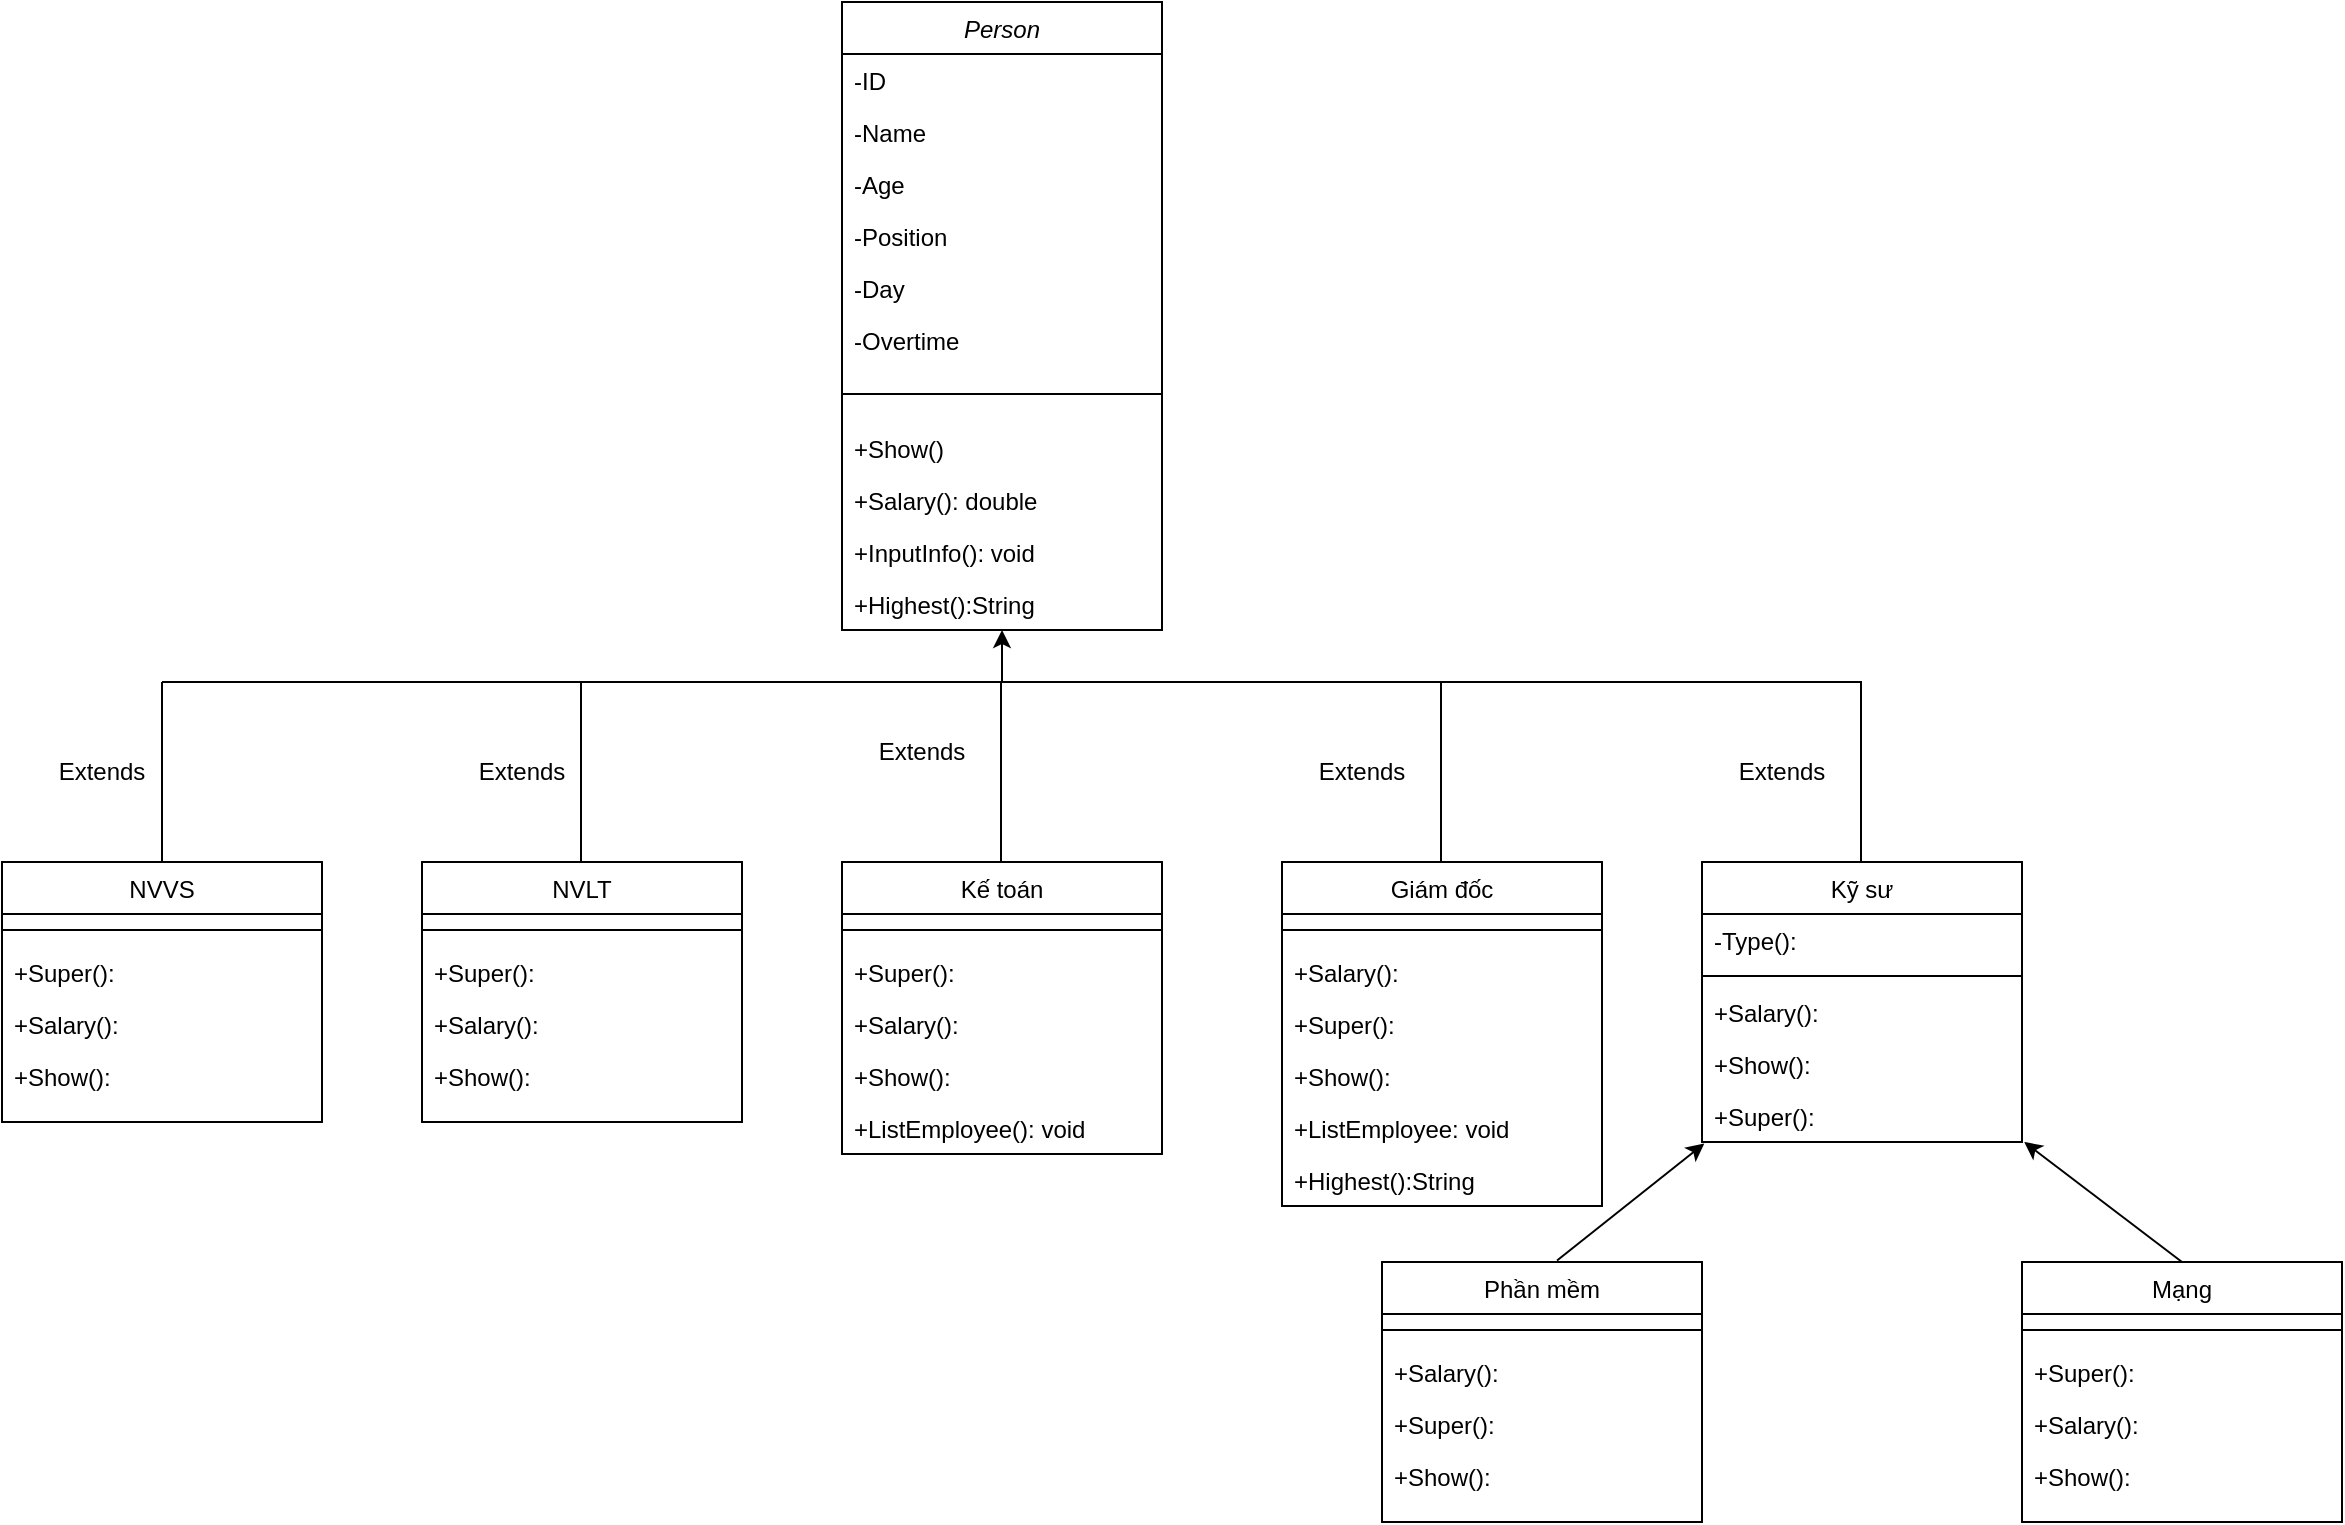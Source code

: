 <mxfile version="20.8.23" type="device"><diagram id="C5RBs43oDa-KdzZeNtuy" name="Page-1"><mxGraphModel dx="1290" dy="1731" grid="1" gridSize="10" guides="1" tooltips="1" connect="1" arrows="1" fold="1" page="1" pageScale="1" pageWidth="827" pageHeight="1169" math="0" shadow="0"><root><mxCell id="WIyWlLk6GJQsqaUBKTNV-0"/><mxCell id="WIyWlLk6GJQsqaUBKTNV-1" parent="WIyWlLk6GJQsqaUBKTNV-0"/><mxCell id="zkfFHV4jXpPFQw0GAbJ--0" value="Person" style="swimlane;fontStyle=2;align=center;verticalAlign=top;childLayout=stackLayout;horizontal=1;startSize=26;horizontalStack=0;resizeParent=1;resizeLast=0;collapsible=1;marginBottom=0;rounded=0;shadow=0;strokeWidth=1;" parent="WIyWlLk6GJQsqaUBKTNV-1" vertex="1"><mxGeometry x="430" y="-180" width="160" height="314" as="geometry"><mxRectangle x="230" y="140" width="160" height="26" as="alternateBounds"/></mxGeometry></mxCell><mxCell id="xVqXepeVWvpEdOzPMQ2G-2" value="-ID" style="text;align=left;verticalAlign=top;spacingLeft=4;spacingRight=4;overflow=hidden;rotatable=0;points=[[0,0.5],[1,0.5]];portConstraint=eastwest;rounded=0;shadow=0;html=0;" parent="zkfFHV4jXpPFQw0GAbJ--0" vertex="1"><mxGeometry y="26" width="160" height="26" as="geometry"/></mxCell><mxCell id="zkfFHV4jXpPFQw0GAbJ--1" value="-Name" style="text;align=left;verticalAlign=top;spacingLeft=4;spacingRight=4;overflow=hidden;rotatable=0;points=[[0,0.5],[1,0.5]];portConstraint=eastwest;" parent="zkfFHV4jXpPFQw0GAbJ--0" vertex="1"><mxGeometry y="52" width="160" height="26" as="geometry"/></mxCell><mxCell id="zkfFHV4jXpPFQw0GAbJ--2" value="-Age" style="text;align=left;verticalAlign=top;spacingLeft=4;spacingRight=4;overflow=hidden;rotatable=0;points=[[0,0.5],[1,0.5]];portConstraint=eastwest;rounded=0;shadow=0;html=0;" parent="zkfFHV4jXpPFQw0GAbJ--0" vertex="1"><mxGeometry y="78" width="160" height="26" as="geometry"/></mxCell><mxCell id="zkfFHV4jXpPFQw0GAbJ--3" value="-Position" style="text;align=left;verticalAlign=top;spacingLeft=4;spacingRight=4;overflow=hidden;rotatable=0;points=[[0,0.5],[1,0.5]];portConstraint=eastwest;rounded=0;shadow=0;html=0;" parent="zkfFHV4jXpPFQw0GAbJ--0" vertex="1"><mxGeometry y="104" width="160" height="26" as="geometry"/></mxCell><mxCell id="zkfFHV4jXpPFQw0GAbJ--5" value="-Day" style="text;align=left;verticalAlign=top;spacingLeft=4;spacingRight=4;overflow=hidden;rotatable=0;points=[[0,0.5],[1,0.5]];portConstraint=eastwest;" parent="zkfFHV4jXpPFQw0GAbJ--0" vertex="1"><mxGeometry y="130" width="160" height="26" as="geometry"/></mxCell><mxCell id="xVqXepeVWvpEdOzPMQ2G-3" value="-Overtime" style="text;align=left;verticalAlign=top;spacingLeft=4;spacingRight=4;overflow=hidden;rotatable=0;points=[[0,0.5],[1,0.5]];portConstraint=eastwest;rounded=0;shadow=0;html=0;" parent="zkfFHV4jXpPFQw0GAbJ--0" vertex="1"><mxGeometry y="156" width="160" height="26" as="geometry"/></mxCell><mxCell id="zkfFHV4jXpPFQw0GAbJ--4" value="" style="line;html=1;strokeWidth=1;align=left;verticalAlign=middle;spacingTop=-1;spacingLeft=3;spacingRight=3;rotatable=0;labelPosition=right;points=[];portConstraint=eastwest;" parent="zkfFHV4jXpPFQw0GAbJ--0" vertex="1"><mxGeometry y="182" width="160" height="28" as="geometry"/></mxCell><mxCell id="xVqXepeVWvpEdOzPMQ2G-4" value="+Show()" style="text;align=left;verticalAlign=top;spacingLeft=4;spacingRight=4;overflow=hidden;rotatable=0;points=[[0,0.5],[1,0.5]];portConstraint=eastwest;rounded=0;shadow=0;html=0;" parent="zkfFHV4jXpPFQw0GAbJ--0" vertex="1"><mxGeometry y="210" width="160" height="26" as="geometry"/></mxCell><mxCell id="xVqXepeVWvpEdOzPMQ2G-5" value="+Salary(): double" style="text;align=left;verticalAlign=top;spacingLeft=4;spacingRight=4;overflow=hidden;rotatable=0;points=[[0,0.5],[1,0.5]];portConstraint=eastwest;rounded=0;shadow=0;html=0;" parent="zkfFHV4jXpPFQw0GAbJ--0" vertex="1"><mxGeometry y="236" width="160" height="26" as="geometry"/></mxCell><mxCell id="xVqXepeVWvpEdOzPMQ2G-58" value="+InputInfo(): void" style="text;align=left;verticalAlign=top;spacingLeft=4;spacingRight=4;overflow=hidden;rotatable=0;points=[[0,0.5],[1,0.5]];portConstraint=eastwest;rounded=0;shadow=0;html=0;" parent="zkfFHV4jXpPFQw0GAbJ--0" vertex="1"><mxGeometry y="262" width="160" height="26" as="geometry"/></mxCell><mxCell id="ipRt60xvEpSzWdubKb8--0" value="+Highest():String" style="text;align=left;verticalAlign=top;spacingLeft=4;spacingRight=4;overflow=hidden;rotatable=0;points=[[0,0.5],[1,0.5]];portConstraint=eastwest;rounded=0;shadow=0;html=0;" vertex="1" parent="zkfFHV4jXpPFQw0GAbJ--0"><mxGeometry y="288" width="160" height="26" as="geometry"/></mxCell><mxCell id="xVqXepeVWvpEdOzPMQ2G-18" value="" style="group" parent="WIyWlLk6GJQsqaUBKTNV-1" vertex="1" connectable="0"><mxGeometry x="10" y="250" width="580" height="130" as="geometry"/></mxCell><mxCell id="zkfFHV4jXpPFQw0GAbJ--6" value="NVVS" style="swimlane;fontStyle=0;align=center;verticalAlign=top;childLayout=stackLayout;horizontal=1;startSize=26;horizontalStack=0;resizeParent=1;resizeLast=0;collapsible=1;marginBottom=0;rounded=0;shadow=0;strokeWidth=1;" parent="xVqXepeVWvpEdOzPMQ2G-18" vertex="1"><mxGeometry width="160" height="130" as="geometry"><mxRectangle x="130" y="380" width="160" height="26" as="alternateBounds"/></mxGeometry></mxCell><mxCell id="zkfFHV4jXpPFQw0GAbJ--9" value="" style="line;html=1;strokeWidth=1;align=left;verticalAlign=middle;spacingTop=-1;spacingLeft=3;spacingRight=3;rotatable=0;labelPosition=right;points=[];portConstraint=eastwest;" parent="zkfFHV4jXpPFQw0GAbJ--6" vertex="1"><mxGeometry y="26" width="160" height="16" as="geometry"/></mxCell><mxCell id="zkfFHV4jXpPFQw0GAbJ--7" value="+Super():" style="text;align=left;verticalAlign=top;spacingLeft=4;spacingRight=4;overflow=hidden;rotatable=0;points=[[0,0.5],[1,0.5]];portConstraint=eastwest;" parent="zkfFHV4jXpPFQw0GAbJ--6" vertex="1"><mxGeometry y="42" width="160" height="26" as="geometry"/></mxCell><mxCell id="xVqXepeVWvpEdOzPMQ2G-6" value="+Salary():" style="text;align=left;verticalAlign=top;spacingLeft=4;spacingRight=4;overflow=hidden;rotatable=0;points=[[0,0.5],[1,0.5]];portConstraint=eastwest;rounded=0;shadow=0;html=0;" parent="zkfFHV4jXpPFQw0GAbJ--6" vertex="1"><mxGeometry y="68" width="160" height="26" as="geometry"/></mxCell><mxCell id="zkfFHV4jXpPFQw0GAbJ--8" value="+Show():" style="text;align=left;verticalAlign=top;spacingLeft=4;spacingRight=4;overflow=hidden;rotatable=0;points=[[0,0.5],[1,0.5]];portConstraint=eastwest;rounded=0;shadow=0;html=0;" parent="zkfFHV4jXpPFQw0GAbJ--6" vertex="1"><mxGeometry y="94" width="160" height="26" as="geometry"/></mxCell><mxCell id="xVqXepeVWvpEdOzPMQ2G-8" value="NVLT" style="swimlane;fontStyle=0;align=center;verticalAlign=top;childLayout=stackLayout;horizontal=1;startSize=26;horizontalStack=0;resizeParent=1;resizeLast=0;collapsible=1;marginBottom=0;rounded=0;shadow=0;strokeWidth=1;" parent="xVqXepeVWvpEdOzPMQ2G-18" vertex="1"><mxGeometry x="210" width="160" height="130" as="geometry"><mxRectangle x="130" y="380" width="160" height="26" as="alternateBounds"/></mxGeometry></mxCell><mxCell id="xVqXepeVWvpEdOzPMQ2G-12" value="" style="line;html=1;strokeWidth=1;align=left;verticalAlign=middle;spacingTop=-1;spacingLeft=3;spacingRight=3;rotatable=0;labelPosition=right;points=[];portConstraint=eastwest;" parent="xVqXepeVWvpEdOzPMQ2G-8" vertex="1"><mxGeometry y="26" width="160" height="16" as="geometry"/></mxCell><mxCell id="xVqXepeVWvpEdOzPMQ2G-9" value="+Super():" style="text;align=left;verticalAlign=top;spacingLeft=4;spacingRight=4;overflow=hidden;rotatable=0;points=[[0,0.5],[1,0.5]];portConstraint=eastwest;" parent="xVqXepeVWvpEdOzPMQ2G-8" vertex="1"><mxGeometry y="42" width="160" height="26" as="geometry"/></mxCell><mxCell id="xVqXepeVWvpEdOzPMQ2G-11" value="+Salary():" style="text;align=left;verticalAlign=top;spacingLeft=4;spacingRight=4;overflow=hidden;rotatable=0;points=[[0,0.5],[1,0.5]];portConstraint=eastwest;rounded=0;shadow=0;html=0;" parent="xVqXepeVWvpEdOzPMQ2G-8" vertex="1"><mxGeometry y="68" width="160" height="26" as="geometry"/></mxCell><mxCell id="xVqXepeVWvpEdOzPMQ2G-10" value="+Show():" style="text;align=left;verticalAlign=top;spacingLeft=4;spacingRight=4;overflow=hidden;rotatable=0;points=[[0,0.5],[1,0.5]];portConstraint=eastwest;rounded=0;shadow=0;html=0;" parent="xVqXepeVWvpEdOzPMQ2G-8" vertex="1"><mxGeometry y="94" width="160" height="26" as="geometry"/></mxCell><mxCell id="xVqXepeVWvpEdOzPMQ2G-13" value="Kế toán" style="swimlane;fontStyle=0;align=center;verticalAlign=top;childLayout=stackLayout;horizontal=1;startSize=26;horizontalStack=0;resizeParent=1;resizeLast=0;collapsible=1;marginBottom=0;rounded=0;shadow=0;strokeWidth=1;" parent="xVqXepeVWvpEdOzPMQ2G-18" vertex="1"><mxGeometry x="420" width="160" height="146" as="geometry"><mxRectangle x="130" y="380" width="160" height="26" as="alternateBounds"/></mxGeometry></mxCell><mxCell id="xVqXepeVWvpEdOzPMQ2G-17" value="" style="line;html=1;strokeWidth=1;align=left;verticalAlign=middle;spacingTop=-1;spacingLeft=3;spacingRight=3;rotatable=0;labelPosition=right;points=[];portConstraint=eastwest;" parent="xVqXepeVWvpEdOzPMQ2G-13" vertex="1"><mxGeometry y="26" width="160" height="16" as="geometry"/></mxCell><mxCell id="xVqXepeVWvpEdOzPMQ2G-14" value="+Super():" style="text;align=left;verticalAlign=top;spacingLeft=4;spacingRight=4;overflow=hidden;rotatable=0;points=[[0,0.5],[1,0.5]];portConstraint=eastwest;" parent="xVqXepeVWvpEdOzPMQ2G-13" vertex="1"><mxGeometry y="42" width="160" height="26" as="geometry"/></mxCell><mxCell id="xVqXepeVWvpEdOzPMQ2G-16" value="+Salary():" style="text;align=left;verticalAlign=top;spacingLeft=4;spacingRight=4;overflow=hidden;rotatable=0;points=[[0,0.5],[1,0.5]];portConstraint=eastwest;rounded=0;shadow=0;html=0;" parent="xVqXepeVWvpEdOzPMQ2G-13" vertex="1"><mxGeometry y="68" width="160" height="26" as="geometry"/></mxCell><mxCell id="xVqXepeVWvpEdOzPMQ2G-15" value="+Show():" style="text;align=left;verticalAlign=top;spacingLeft=4;spacingRight=4;overflow=hidden;rotatable=0;points=[[0,0.5],[1,0.5]];portConstraint=eastwest;rounded=0;shadow=0;html=0;" parent="xVqXepeVWvpEdOzPMQ2G-13" vertex="1"><mxGeometry y="94" width="160" height="26" as="geometry"/></mxCell><mxCell id="xVqXepeVWvpEdOzPMQ2G-59" value="+ListEmployee(): void" style="text;align=left;verticalAlign=top;spacingLeft=4;spacingRight=4;overflow=hidden;rotatable=0;points=[[0,0.5],[1,0.5]];portConstraint=eastwest;" parent="xVqXepeVWvpEdOzPMQ2G-13" vertex="1"><mxGeometry y="120" width="160" height="26" as="geometry"/></mxCell><mxCell id="xVqXepeVWvpEdOzPMQ2G-19" value="Kỹ sư" style="swimlane;fontStyle=0;align=center;verticalAlign=top;childLayout=stackLayout;horizontal=1;startSize=26;horizontalStack=0;resizeParent=1;resizeLast=0;collapsible=1;marginBottom=0;rounded=0;shadow=0;strokeWidth=1;" parent="WIyWlLk6GJQsqaUBKTNV-1" vertex="1"><mxGeometry x="860" y="250" width="160" height="140" as="geometry"><mxRectangle x="130" y="380" width="160" height="26" as="alternateBounds"/></mxGeometry></mxCell><mxCell id="xVqXepeVWvpEdOzPMQ2G-39" value="-Type():" style="text;align=left;verticalAlign=top;spacingLeft=4;spacingRight=4;overflow=hidden;rotatable=0;points=[[0,0.5],[1,0.5]];portConstraint=eastwest;" parent="xVqXepeVWvpEdOzPMQ2G-19" vertex="1"><mxGeometry y="26" width="160" height="26" as="geometry"/></mxCell><mxCell id="xVqXepeVWvpEdOzPMQ2G-23" value="" style="line;html=1;strokeWidth=1;align=left;verticalAlign=middle;spacingTop=-1;spacingLeft=3;spacingRight=3;rotatable=0;labelPosition=right;points=[];portConstraint=eastwest;" parent="xVqXepeVWvpEdOzPMQ2G-19" vertex="1"><mxGeometry y="52" width="160" height="10" as="geometry"/></mxCell><mxCell id="xVqXepeVWvpEdOzPMQ2G-22" value="+Salary():" style="text;align=left;verticalAlign=top;spacingLeft=4;spacingRight=4;overflow=hidden;rotatable=0;points=[[0,0.5],[1,0.5]];portConstraint=eastwest;rounded=0;shadow=0;html=0;" parent="xVqXepeVWvpEdOzPMQ2G-19" vertex="1"><mxGeometry y="62" width="160" height="26" as="geometry"/></mxCell><mxCell id="xVqXepeVWvpEdOzPMQ2G-21" value="+Show():" style="text;align=left;verticalAlign=top;spacingLeft=4;spacingRight=4;overflow=hidden;rotatable=0;points=[[0,0.5],[1,0.5]];portConstraint=eastwest;rounded=0;shadow=0;html=0;" parent="xVqXepeVWvpEdOzPMQ2G-19" vertex="1"><mxGeometry y="88" width="160" height="26" as="geometry"/></mxCell><mxCell id="xVqXepeVWvpEdOzPMQ2G-20" value="+Super():" style="text;align=left;verticalAlign=top;spacingLeft=4;spacingRight=4;overflow=hidden;rotatable=0;points=[[0,0.5],[1,0.5]];portConstraint=eastwest;" parent="xVqXepeVWvpEdOzPMQ2G-19" vertex="1"><mxGeometry y="114" width="160" height="26" as="geometry"/></mxCell><mxCell id="xVqXepeVWvpEdOzPMQ2G-24" value="Giám đốc" style="swimlane;fontStyle=0;align=center;verticalAlign=top;childLayout=stackLayout;horizontal=1;startSize=26;horizontalStack=0;resizeParent=1;resizeLast=0;collapsible=1;marginBottom=0;rounded=0;shadow=0;strokeWidth=1;" parent="WIyWlLk6GJQsqaUBKTNV-1" vertex="1"><mxGeometry x="650" y="250" width="160" height="172" as="geometry"><mxRectangle x="130" y="380" width="160" height="26" as="alternateBounds"/></mxGeometry></mxCell><mxCell id="xVqXepeVWvpEdOzPMQ2G-28" value="" style="line;html=1;strokeWidth=1;align=left;verticalAlign=middle;spacingTop=-1;spacingLeft=3;spacingRight=3;rotatable=0;labelPosition=right;points=[];portConstraint=eastwest;" parent="xVqXepeVWvpEdOzPMQ2G-24" vertex="1"><mxGeometry y="26" width="160" height="16" as="geometry"/></mxCell><mxCell id="xVqXepeVWvpEdOzPMQ2G-27" value="+Salary():" style="text;align=left;verticalAlign=top;spacingLeft=4;spacingRight=4;overflow=hidden;rotatable=0;points=[[0,0.5],[1,0.5]];portConstraint=eastwest;rounded=0;shadow=0;html=0;" parent="xVqXepeVWvpEdOzPMQ2G-24" vertex="1"><mxGeometry y="42" width="160" height="26" as="geometry"/></mxCell><mxCell id="xVqXepeVWvpEdOzPMQ2G-25" value="+Super():" style="text;align=left;verticalAlign=top;spacingLeft=4;spacingRight=4;overflow=hidden;rotatable=0;points=[[0,0.5],[1,0.5]];portConstraint=eastwest;" parent="xVqXepeVWvpEdOzPMQ2G-24" vertex="1"><mxGeometry y="68" width="160" height="26" as="geometry"/></mxCell><mxCell id="xVqXepeVWvpEdOzPMQ2G-26" value="+Show():" style="text;align=left;verticalAlign=top;spacingLeft=4;spacingRight=4;overflow=hidden;rotatable=0;points=[[0,0.5],[1,0.5]];portConstraint=eastwest;rounded=0;shadow=0;html=0;" parent="xVqXepeVWvpEdOzPMQ2G-24" vertex="1"><mxGeometry y="94" width="160" height="26" as="geometry"/></mxCell><mxCell id="xVqXepeVWvpEdOzPMQ2G-60" value="+ListEmployee: void&#10;" style="text;align=left;verticalAlign=top;spacingLeft=4;spacingRight=4;overflow=hidden;rotatable=0;points=[[0,0.5],[1,0.5]];portConstraint=eastwest;" parent="xVqXepeVWvpEdOzPMQ2G-24" vertex="1"><mxGeometry y="120" width="160" height="26" as="geometry"/></mxCell><mxCell id="ipRt60xvEpSzWdubKb8--1" value="+Highest():String" style="text;align=left;verticalAlign=top;spacingLeft=4;spacingRight=4;overflow=hidden;rotatable=0;points=[[0,0.5],[1,0.5]];portConstraint=eastwest;rounded=0;shadow=0;html=0;" vertex="1" parent="xVqXepeVWvpEdOzPMQ2G-24"><mxGeometry y="146" width="160" height="26" as="geometry"/></mxCell><mxCell id="xVqXepeVWvpEdOzPMQ2G-29" value="Mạng" style="swimlane;fontStyle=0;align=center;verticalAlign=top;childLayout=stackLayout;horizontal=1;startSize=26;horizontalStack=0;resizeParent=1;resizeLast=0;collapsible=1;marginBottom=0;rounded=0;shadow=0;strokeWidth=1;" parent="WIyWlLk6GJQsqaUBKTNV-1" vertex="1"><mxGeometry x="1020" y="450" width="160" height="130" as="geometry"><mxRectangle x="130" y="380" width="160" height="26" as="alternateBounds"/></mxGeometry></mxCell><mxCell id="xVqXepeVWvpEdOzPMQ2G-33" value="" style="line;html=1;strokeWidth=1;align=left;verticalAlign=middle;spacingTop=-1;spacingLeft=3;spacingRight=3;rotatable=0;labelPosition=right;points=[];portConstraint=eastwest;" parent="xVqXepeVWvpEdOzPMQ2G-29" vertex="1"><mxGeometry y="26" width="160" height="16" as="geometry"/></mxCell><mxCell id="xVqXepeVWvpEdOzPMQ2G-30" value="+Super():" style="text;align=left;verticalAlign=top;spacingLeft=4;spacingRight=4;overflow=hidden;rotatable=0;points=[[0,0.5],[1,0.5]];portConstraint=eastwest;" parent="xVqXepeVWvpEdOzPMQ2G-29" vertex="1"><mxGeometry y="42" width="160" height="26" as="geometry"/></mxCell><mxCell id="xVqXepeVWvpEdOzPMQ2G-32" value="+Salary():" style="text;align=left;verticalAlign=top;spacingLeft=4;spacingRight=4;overflow=hidden;rotatable=0;points=[[0,0.5],[1,0.5]];portConstraint=eastwest;rounded=0;shadow=0;html=0;" parent="xVqXepeVWvpEdOzPMQ2G-29" vertex="1"><mxGeometry y="68" width="160" height="26" as="geometry"/></mxCell><mxCell id="xVqXepeVWvpEdOzPMQ2G-31" value="+Show():" style="text;align=left;verticalAlign=top;spacingLeft=4;spacingRight=4;overflow=hidden;rotatable=0;points=[[0,0.5],[1,0.5]];portConstraint=eastwest;rounded=0;shadow=0;html=0;" parent="xVqXepeVWvpEdOzPMQ2G-29" vertex="1"><mxGeometry y="94" width="160" height="26" as="geometry"/></mxCell><mxCell id="xVqXepeVWvpEdOzPMQ2G-34" value="Phần mềm" style="swimlane;fontStyle=0;align=center;verticalAlign=top;childLayout=stackLayout;horizontal=1;startSize=26;horizontalStack=0;resizeParent=1;resizeLast=0;collapsible=1;marginBottom=0;rounded=0;shadow=0;strokeWidth=1;" parent="WIyWlLk6GJQsqaUBKTNV-1" vertex="1"><mxGeometry x="700" y="450" width="160" height="130" as="geometry"><mxRectangle x="130" y="380" width="160" height="26" as="alternateBounds"/></mxGeometry></mxCell><mxCell id="xVqXepeVWvpEdOzPMQ2G-38" value="" style="line;html=1;strokeWidth=1;align=left;verticalAlign=middle;spacingTop=-1;spacingLeft=3;spacingRight=3;rotatable=0;labelPosition=right;points=[];portConstraint=eastwest;" parent="xVqXepeVWvpEdOzPMQ2G-34" vertex="1"><mxGeometry y="26" width="160" height="16" as="geometry"/></mxCell><mxCell id="xVqXepeVWvpEdOzPMQ2G-37" value="+Salary():" style="text;align=left;verticalAlign=top;spacingLeft=4;spacingRight=4;overflow=hidden;rotatable=0;points=[[0,0.5],[1,0.5]];portConstraint=eastwest;rounded=0;shadow=0;html=0;" parent="xVqXepeVWvpEdOzPMQ2G-34" vertex="1"><mxGeometry y="42" width="160" height="26" as="geometry"/></mxCell><mxCell id="xVqXepeVWvpEdOzPMQ2G-35" value="+Super():" style="text;align=left;verticalAlign=top;spacingLeft=4;spacingRight=4;overflow=hidden;rotatable=0;points=[[0,0.5],[1,0.5]];portConstraint=eastwest;" parent="xVqXepeVWvpEdOzPMQ2G-34" vertex="1"><mxGeometry y="68" width="160" height="26" as="geometry"/></mxCell><mxCell id="xVqXepeVWvpEdOzPMQ2G-36" value="+Show():" style="text;align=left;verticalAlign=top;spacingLeft=4;spacingRight=4;overflow=hidden;rotatable=0;points=[[0,0.5],[1,0.5]];portConstraint=eastwest;rounded=0;shadow=0;html=0;" parent="xVqXepeVWvpEdOzPMQ2G-34" vertex="1"><mxGeometry y="94" width="160" height="26" as="geometry"/></mxCell><mxCell id="xVqXepeVWvpEdOzPMQ2G-40" value="" style="endArrow=none;html=1;rounded=0;" parent="WIyWlLk6GJQsqaUBKTNV-1" edge="1"><mxGeometry x="1" y="-130" width="50" height="50" relative="1" as="geometry"><mxPoint x="90" y="160" as="sourcePoint"/><mxPoint x="940" y="160" as="targetPoint"/><mxPoint x="38" y="-102" as="offset"/></mxGeometry></mxCell><mxCell id="xVqXepeVWvpEdOzPMQ2G-41" value="" style="endArrow=none;html=1;rounded=0;exitX=0.5;exitY=0;exitDx=0;exitDy=0;" parent="WIyWlLk6GJQsqaUBKTNV-1" source="zkfFHV4jXpPFQw0GAbJ--6" edge="1"><mxGeometry width="50" height="50" relative="1" as="geometry"><mxPoint x="70" y="40" as="sourcePoint"/><mxPoint x="90" y="160" as="targetPoint"/></mxGeometry></mxCell><mxCell id="xVqXepeVWvpEdOzPMQ2G-42" value="" style="endArrow=none;html=1;rounded=0;exitX=0.5;exitY=0;exitDx=0;exitDy=0;" parent="WIyWlLk6GJQsqaUBKTNV-1" edge="1"><mxGeometry x="0.111" y="-160" width="50" height="50" relative="1" as="geometry"><mxPoint x="299.5" y="250" as="sourcePoint"/><mxPoint x="299.5" y="160" as="targetPoint"/><mxPoint as="offset"/></mxGeometry></mxCell><mxCell id="xVqXepeVWvpEdOzPMQ2G-43" value="" style="endArrow=none;html=1;rounded=0;exitX=0.5;exitY=0;exitDx=0;exitDy=0;" parent="WIyWlLk6GJQsqaUBKTNV-1" edge="1"><mxGeometry width="50" height="50" relative="1" as="geometry"><mxPoint x="509.5" y="250" as="sourcePoint"/><mxPoint x="509.5" y="160" as="targetPoint"/></mxGeometry></mxCell><mxCell id="xVqXepeVWvpEdOzPMQ2G-44" value="" style="endArrow=none;html=1;rounded=0;exitX=0.5;exitY=0;exitDx=0;exitDy=0;" parent="WIyWlLk6GJQsqaUBKTNV-1" edge="1"><mxGeometry x="1" width="50" height="50" relative="1" as="geometry"><mxPoint x="729.5" y="250" as="sourcePoint"/><mxPoint x="729.5" y="160" as="targetPoint"/><mxPoint as="offset"/></mxGeometry></mxCell><mxCell id="xVqXepeVWvpEdOzPMQ2G-45" value="" style="endArrow=none;html=1;rounded=0;exitX=0.5;exitY=0;exitDx=0;exitDy=0;" parent="WIyWlLk6GJQsqaUBKTNV-1" edge="1"><mxGeometry x="1" width="50" height="50" relative="1" as="geometry"><mxPoint x="939.5" y="250" as="sourcePoint"/><mxPoint x="939.5" y="160" as="targetPoint"/><mxPoint as="offset"/></mxGeometry></mxCell><mxCell id="xVqXepeVWvpEdOzPMQ2G-48" value="" style="endArrow=classic;html=1;rounded=0;entryX=0.5;entryY=1;entryDx=0;entryDy=0;" parent="WIyWlLk6GJQsqaUBKTNV-1" target="zkfFHV4jXpPFQw0GAbJ--0" edge="1"><mxGeometry width="50" height="50" relative="1" as="geometry"><mxPoint x="510" y="160" as="sourcePoint"/><mxPoint x="150" y="40" as="targetPoint"/></mxGeometry></mxCell><mxCell id="xVqXepeVWvpEdOzPMQ2G-49" value="Extends" style="text;html=1;strokeColor=none;fillColor=none;align=center;verticalAlign=middle;whiteSpace=wrap;rounded=0;" parent="WIyWlLk6GJQsqaUBKTNV-1" vertex="1"><mxGeometry x="660" y="190" width="60" height="30" as="geometry"/></mxCell><mxCell id="xVqXepeVWvpEdOzPMQ2G-52" value="Extends" style="text;html=1;strokeColor=none;fillColor=none;align=center;verticalAlign=middle;whiteSpace=wrap;rounded=0;" parent="WIyWlLk6GJQsqaUBKTNV-1" vertex="1"><mxGeometry x="440" y="180" width="60" height="30" as="geometry"/></mxCell><mxCell id="xVqXepeVWvpEdOzPMQ2G-53" value="Extends" style="text;html=1;strokeColor=none;fillColor=none;align=center;verticalAlign=middle;whiteSpace=wrap;rounded=0;" parent="WIyWlLk6GJQsqaUBKTNV-1" vertex="1"><mxGeometry x="240" y="190" width="60" height="30" as="geometry"/></mxCell><mxCell id="xVqXepeVWvpEdOzPMQ2G-54" value="Extends" style="text;html=1;strokeColor=none;fillColor=none;align=center;verticalAlign=middle;whiteSpace=wrap;rounded=0;" parent="WIyWlLk6GJQsqaUBKTNV-1" vertex="1"><mxGeometry x="30" y="190" width="60" height="30" as="geometry"/></mxCell><mxCell id="xVqXepeVWvpEdOzPMQ2G-55" value="Extends" style="text;html=1;strokeColor=none;fillColor=none;align=center;verticalAlign=middle;whiteSpace=wrap;rounded=0;" parent="WIyWlLk6GJQsqaUBKTNV-1" vertex="1"><mxGeometry x="870" y="190" width="60" height="30" as="geometry"/></mxCell><mxCell id="xVqXepeVWvpEdOzPMQ2G-56" value="" style="endArrow=classic;html=1;rounded=0;entryX=0.007;entryY=1.031;entryDx=0;entryDy=0;entryPerimeter=0;exitX=0.547;exitY=-0.006;exitDx=0;exitDy=0;exitPerimeter=0;" parent="WIyWlLk6GJQsqaUBKTNV-1" source="xVqXepeVWvpEdOzPMQ2G-34" target="xVqXepeVWvpEdOzPMQ2G-20" edge="1"><mxGeometry width="50" height="50" relative="1" as="geometry"><mxPoint x="350" y="540" as="sourcePoint"/><mxPoint x="400" y="490" as="targetPoint"/></mxGeometry></mxCell><mxCell id="xVqXepeVWvpEdOzPMQ2G-57" value="" style="endArrow=classic;html=1;rounded=0;entryX=1.007;entryY=1;entryDx=0;entryDy=0;entryPerimeter=0;exitX=0.5;exitY=0;exitDx=0;exitDy=0;" parent="WIyWlLk6GJQsqaUBKTNV-1" source="xVqXepeVWvpEdOzPMQ2G-29" target="xVqXepeVWvpEdOzPMQ2G-20" edge="1"><mxGeometry width="50" height="50" relative="1" as="geometry"><mxPoint x="280" y="530" as="sourcePoint"/><mxPoint x="330" y="480" as="targetPoint"/></mxGeometry></mxCell></root></mxGraphModel></diagram></mxfile>
